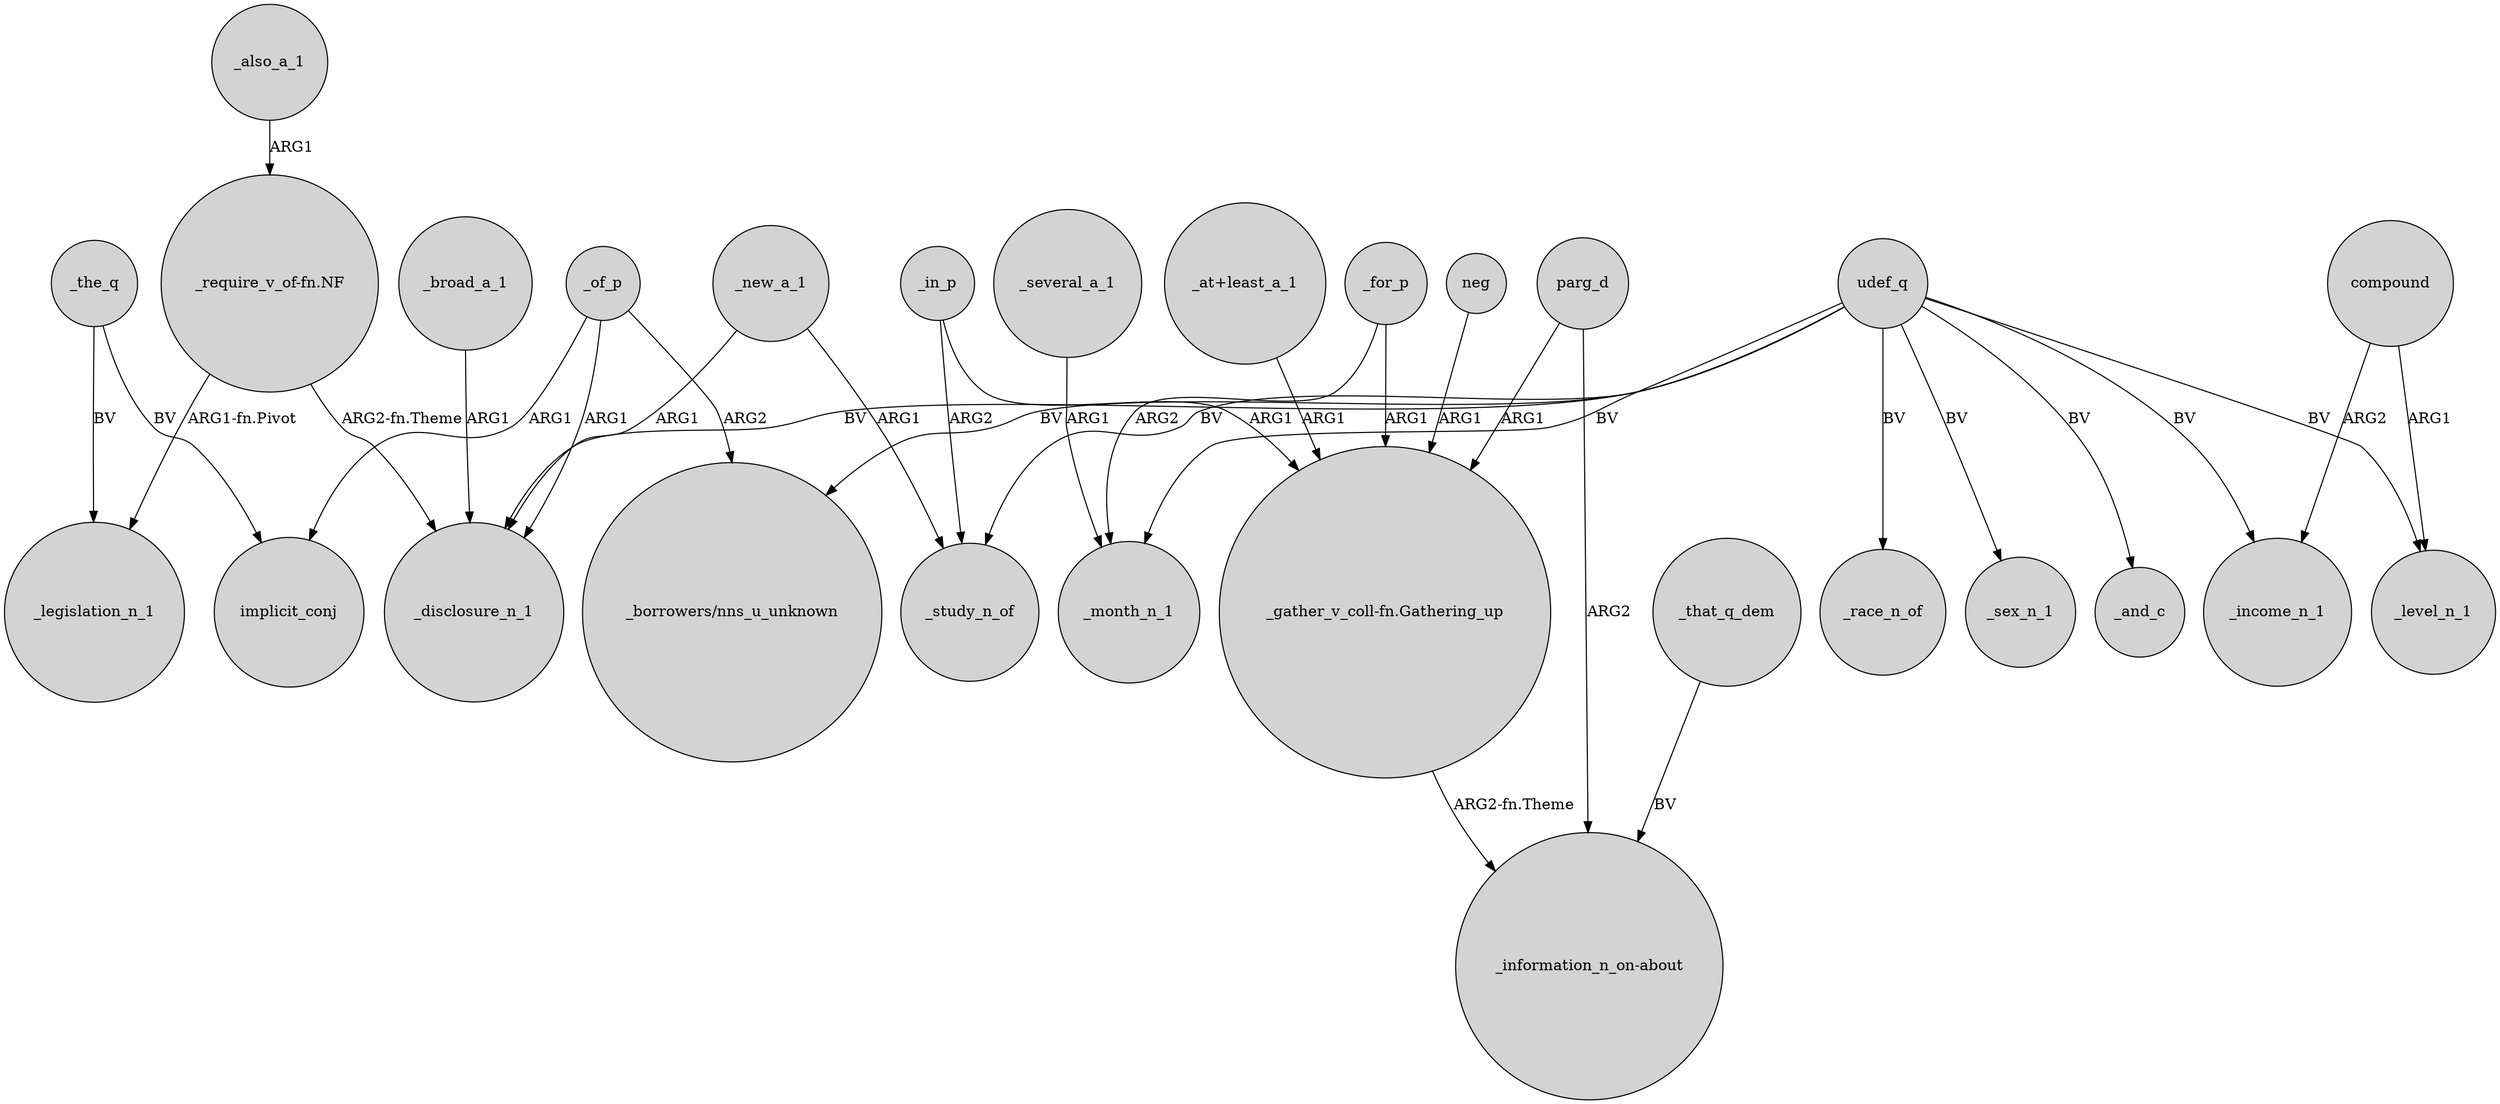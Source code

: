 digraph {
	node [shape=circle style=filled]
	_for_p -> _month_n_1 [label=ARG2]
	_of_p -> "_borrowers/nns_u_unknown" [label=ARG2]
	udef_q -> "_borrowers/nns_u_unknown" [label=BV]
	udef_q -> _race_n_of [label=BV]
	_in_p -> "_gather_v_coll-fn.Gathering_up" [label=ARG1]
	_the_q -> implicit_conj [label=BV]
	_for_p -> "_gather_v_coll-fn.Gathering_up" [label=ARG1]
	udef_q -> _disclosure_n_1 [label=BV]
	neg -> "_gather_v_coll-fn.Gathering_up" [label=ARG1]
	udef_q -> _month_n_1 [label=BV]
	_several_a_1 -> _month_n_1 [label=ARG1]
	"_at+least_a_1" -> "_gather_v_coll-fn.Gathering_up" [label=ARG1]
	compound -> _income_n_1 [label=ARG2]
	udef_q -> _level_n_1 [label=BV]
	_of_p -> _disclosure_n_1 [label=ARG1]
	_broad_a_1 -> _disclosure_n_1 [label=ARG1]
	parg_d -> "_gather_v_coll-fn.Gathering_up" [label=ARG1]
	"_require_v_of-fn.NF" -> _disclosure_n_1 [label="ARG2-fn.Theme"]
	"_require_v_of-fn.NF" -> _legislation_n_1 [label="ARG1-fn.Pivot"]
	udef_q -> _sex_n_1 [label=BV]
	"_gather_v_coll-fn.Gathering_up" -> "_information_n_on-about" [label="ARG2-fn.Theme"]
	_the_q -> _legislation_n_1 [label=BV]
	_new_a_1 -> _disclosure_n_1 [label=ARG1]
	_also_a_1 -> "_require_v_of-fn.NF" [label=ARG1]
	_of_p -> implicit_conj [label=ARG1]
	_in_p -> _study_n_of [label=ARG2]
	_that_q_dem -> "_information_n_on-about" [label=BV]
	compound -> _level_n_1 [label=ARG1]
	udef_q -> _and_c [label=BV]
	udef_q -> _study_n_of [label=BV]
	parg_d -> "_information_n_on-about" [label=ARG2]
	udef_q -> _income_n_1 [label=BV]
	_new_a_1 -> _study_n_of [label=ARG1]
}
